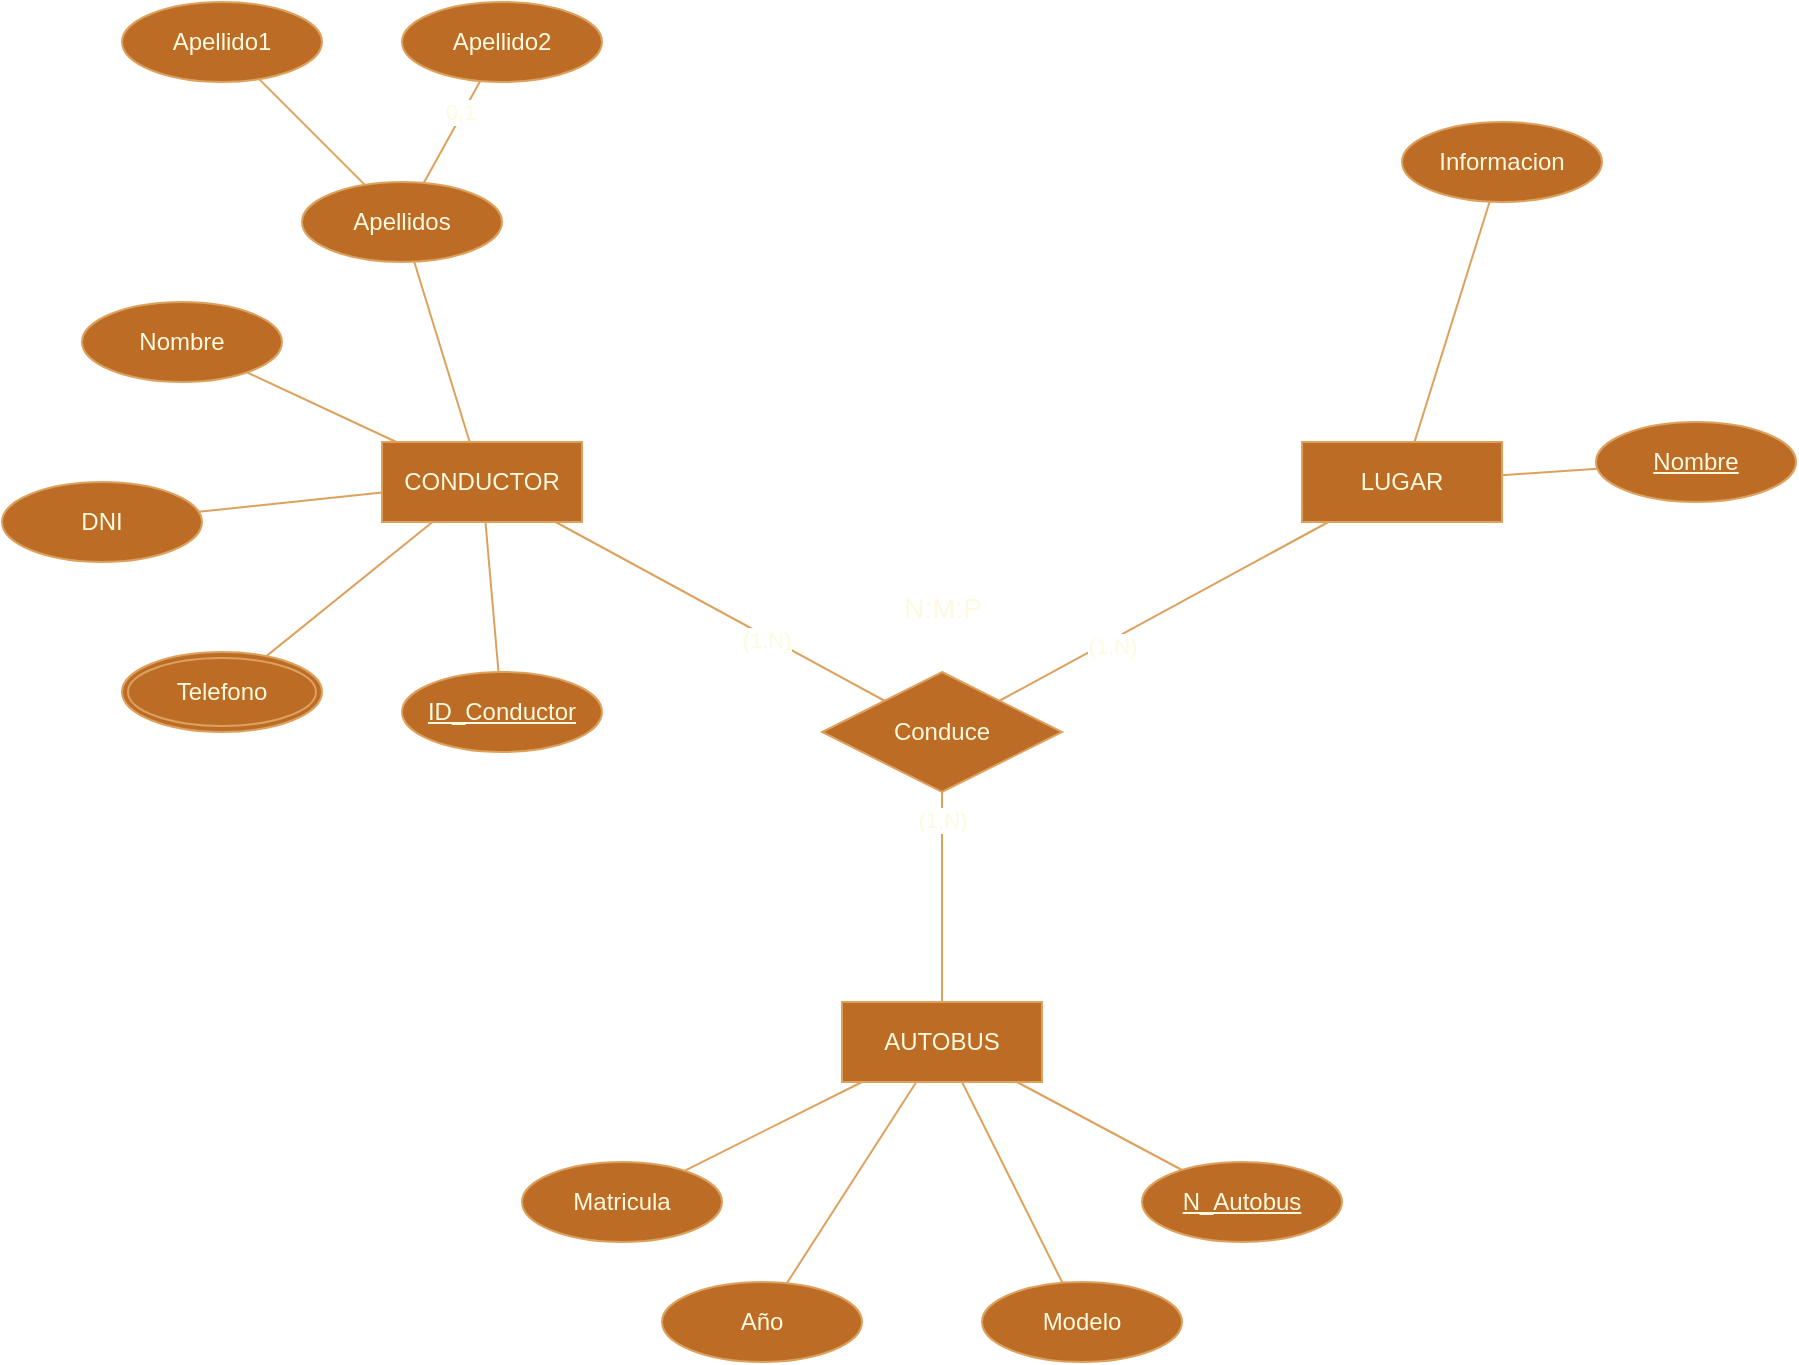<mxfile version="22.0.3" type="device">
  <diagram name="Página-1" id="FRpVn15f4SssASn8a436">
    <mxGraphModel dx="2261" dy="844" grid="1" gridSize="10" guides="1" tooltips="1" connect="1" arrows="1" fold="1" page="1" pageScale="1" pageWidth="827" pageHeight="1169" math="0" shadow="0">
      <root>
        <mxCell id="0" />
        <mxCell id="1" parent="0" />
        <mxCell id="4A74jkATEMNdM1Fh0lgV-2" value="CONDUCTOR" style="whiteSpace=wrap;html=1;align=center;strokeColor=#DDA15E;fontColor=#FEFAE0;fillColor=#BC6C25;" vertex="1" parent="1">
          <mxGeometry x="120" y="440" width="100" height="40" as="geometry" />
        </mxCell>
        <mxCell id="4A74jkATEMNdM1Fh0lgV-3" value="LUGAR" style="whiteSpace=wrap;html=1;align=center;strokeColor=#DDA15E;fontColor=#FEFAE0;fillColor=#BC6C25;" vertex="1" parent="1">
          <mxGeometry x="580" y="440" width="100" height="40" as="geometry" />
        </mxCell>
        <mxCell id="4A74jkATEMNdM1Fh0lgV-4" value="AUTOBUS" style="whiteSpace=wrap;html=1;align=center;strokeColor=#DDA15E;fontColor=#FEFAE0;fillColor=#BC6C25;" vertex="1" parent="1">
          <mxGeometry x="350" y="720" width="100" height="40" as="geometry" />
        </mxCell>
        <mxCell id="4A74jkATEMNdM1Fh0lgV-5" value="Conduce" style="shape=rhombus;perimeter=rhombusPerimeter;whiteSpace=wrap;html=1;align=center;strokeColor=#DDA15E;fontColor=#FEFAE0;fillColor=#BC6C25;" vertex="1" parent="1">
          <mxGeometry x="340" y="555" width="120" height="60" as="geometry" />
        </mxCell>
        <mxCell id="4A74jkATEMNdM1Fh0lgV-6" value="Apellidos" style="ellipse;whiteSpace=wrap;html=1;align=center;strokeColor=#DDA15E;fontColor=#FEFAE0;fillColor=#BC6C25;" vertex="1" parent="1">
          <mxGeometry x="80" y="310" width="100" height="40" as="geometry" />
        </mxCell>
        <mxCell id="4A74jkATEMNdM1Fh0lgV-7" value="Apellido2" style="ellipse;whiteSpace=wrap;html=1;align=center;strokeColor=#DDA15E;fontColor=#FEFAE0;fillColor=#BC6C25;" vertex="1" parent="1">
          <mxGeometry x="130" y="220" width="100" height="40" as="geometry" />
        </mxCell>
        <mxCell id="4A74jkATEMNdM1Fh0lgV-8" value="Apellido1" style="ellipse;whiteSpace=wrap;html=1;align=center;strokeColor=#DDA15E;fontColor=#FEFAE0;fillColor=#BC6C25;" vertex="1" parent="1">
          <mxGeometry x="-10" y="220" width="100" height="40" as="geometry" />
        </mxCell>
        <mxCell id="4A74jkATEMNdM1Fh0lgV-9" value="Nombre" style="ellipse;whiteSpace=wrap;html=1;align=center;strokeColor=#DDA15E;fontColor=#FEFAE0;fillColor=#BC6C25;" vertex="1" parent="1">
          <mxGeometry x="-30" y="370" width="100" height="40" as="geometry" />
        </mxCell>
        <mxCell id="4A74jkATEMNdM1Fh0lgV-10" value="DNI" style="ellipse;whiteSpace=wrap;html=1;align=center;strokeColor=#DDA15E;fontColor=#FEFAE0;fillColor=#BC6C25;" vertex="1" parent="1">
          <mxGeometry x="-70" y="460" width="100" height="40" as="geometry" />
        </mxCell>
        <mxCell id="4A74jkATEMNdM1Fh0lgV-11" value="Telefono" style="ellipse;shape=doubleEllipse;margin=3;whiteSpace=wrap;html=1;align=center;strokeColor=#DDA15E;fontColor=#FEFAE0;fillColor=#BC6C25;" vertex="1" parent="1">
          <mxGeometry x="-10" y="545" width="100" height="40" as="geometry" />
        </mxCell>
        <mxCell id="4A74jkATEMNdM1Fh0lgV-12" value="ID_Conductor" style="ellipse;whiteSpace=wrap;html=1;align=center;fontStyle=4;strokeColor=#DDA15E;fontColor=#FEFAE0;fillColor=#BC6C25;" vertex="1" parent="1">
          <mxGeometry x="130" y="555" width="100" height="40" as="geometry" />
        </mxCell>
        <mxCell id="4A74jkATEMNdM1Fh0lgV-13" value="Informacion" style="ellipse;whiteSpace=wrap;html=1;align=center;strokeColor=#DDA15E;fontColor=#FEFAE0;fillColor=#BC6C25;" vertex="1" parent="1">
          <mxGeometry x="630" y="280" width="100" height="40" as="geometry" />
        </mxCell>
        <mxCell id="4A74jkATEMNdM1Fh0lgV-14" value="Nombre" style="ellipse;whiteSpace=wrap;html=1;align=center;fontStyle=4;strokeColor=#DDA15E;fontColor=#FEFAE0;fillColor=#BC6C25;" vertex="1" parent="1">
          <mxGeometry x="727" y="430" width="100" height="40" as="geometry" />
        </mxCell>
        <mxCell id="4A74jkATEMNdM1Fh0lgV-15" value="Matricula" style="ellipse;whiteSpace=wrap;html=1;align=center;strokeColor=#DDA15E;fontColor=#FEFAE0;fillColor=#BC6C25;" vertex="1" parent="1">
          <mxGeometry x="190" y="800" width="100" height="40" as="geometry" />
        </mxCell>
        <mxCell id="4A74jkATEMNdM1Fh0lgV-16" value="Año" style="ellipse;whiteSpace=wrap;html=1;align=center;strokeColor=#DDA15E;fontColor=#FEFAE0;fillColor=#BC6C25;" vertex="1" parent="1">
          <mxGeometry x="260" y="860" width="100" height="40" as="geometry" />
        </mxCell>
        <mxCell id="4A74jkATEMNdM1Fh0lgV-17" value="Modelo" style="ellipse;whiteSpace=wrap;html=1;align=center;strokeColor=#DDA15E;fontColor=#FEFAE0;fillColor=#BC6C25;" vertex="1" parent="1">
          <mxGeometry x="420" y="860" width="100" height="40" as="geometry" />
        </mxCell>
        <mxCell id="4A74jkATEMNdM1Fh0lgV-18" value="N_Autobus" style="ellipse;whiteSpace=wrap;html=1;align=center;fontStyle=4;strokeColor=#DDA15E;fontColor=#FEFAE0;fillColor=#BC6C25;" vertex="1" parent="1">
          <mxGeometry x="500" y="800" width="100" height="40" as="geometry" />
        </mxCell>
        <mxCell id="4A74jkATEMNdM1Fh0lgV-20" value="" style="endArrow=none;html=1;rounded=0;strokeColor=#DDA15E;fontColor=#FEFAE0;fillColor=#BC6C25;" edge="1" parent="1" source="4A74jkATEMNdM1Fh0lgV-4" target="4A74jkATEMNdM1Fh0lgV-5">
          <mxGeometry relative="1" as="geometry">
            <mxPoint x="330" y="680" as="sourcePoint" />
            <mxPoint x="490" y="680" as="targetPoint" />
          </mxGeometry>
        </mxCell>
        <mxCell id="4A74jkATEMNdM1Fh0lgV-40" value="(1,N)" style="edgeLabel;html=1;align=center;verticalAlign=middle;resizable=0;points=[];fontColor=#FEFAE0;" vertex="1" connectable="0" parent="4A74jkATEMNdM1Fh0lgV-20">
          <mxGeometry x="0.733" relative="1" as="geometry">
            <mxPoint as="offset" />
          </mxGeometry>
        </mxCell>
        <mxCell id="4A74jkATEMNdM1Fh0lgV-21" value="" style="endArrow=none;html=1;rounded=0;strokeColor=#DDA15E;fontColor=#FEFAE0;fillColor=#BC6C25;" edge="1" parent="1" source="4A74jkATEMNdM1Fh0lgV-2" target="4A74jkATEMNdM1Fh0lgV-5">
          <mxGeometry relative="1" as="geometry">
            <mxPoint x="410" y="730" as="sourcePoint" />
            <mxPoint x="410" y="625" as="targetPoint" />
          </mxGeometry>
        </mxCell>
        <mxCell id="4A74jkATEMNdM1Fh0lgV-35" value="(1,N)" style="edgeLabel;html=1;align=center;verticalAlign=middle;resizable=0;points=[];fontColor=#FEFAE0;" vertex="1" connectable="0" parent="4A74jkATEMNdM1Fh0lgV-21">
          <mxGeometry x="0.289" y="-2" relative="1" as="geometry">
            <mxPoint y="-1" as="offset" />
          </mxGeometry>
        </mxCell>
        <mxCell id="4A74jkATEMNdM1Fh0lgV-22" value="" style="endArrow=none;html=1;rounded=0;strokeColor=#DDA15E;fontColor=#FEFAE0;fillColor=#BC6C25;" edge="1" parent="1" source="4A74jkATEMNdM1Fh0lgV-3" target="4A74jkATEMNdM1Fh0lgV-5">
          <mxGeometry relative="1" as="geometry">
            <mxPoint x="420" y="740" as="sourcePoint" />
            <mxPoint x="420" y="635" as="targetPoint" />
          </mxGeometry>
        </mxCell>
        <mxCell id="4A74jkATEMNdM1Fh0lgV-39" value="(1,N)" style="edgeLabel;html=1;align=center;verticalAlign=middle;resizable=0;points=[];fontColor=#FEFAE0;" vertex="1" connectable="0" parent="4A74jkATEMNdM1Fh0lgV-22">
          <mxGeometry x="0.342" y="2" relative="1" as="geometry">
            <mxPoint x="1" as="offset" />
          </mxGeometry>
        </mxCell>
        <mxCell id="4A74jkATEMNdM1Fh0lgV-23" value="" style="endArrow=none;html=1;rounded=0;strokeColor=#DDA15E;fontColor=#FEFAE0;fillColor=#BC6C25;" edge="1" parent="1" source="4A74jkATEMNdM1Fh0lgV-18" target="4A74jkATEMNdM1Fh0lgV-4">
          <mxGeometry relative="1" as="geometry">
            <mxPoint x="430" y="750" as="sourcePoint" />
            <mxPoint x="430" y="645" as="targetPoint" />
          </mxGeometry>
        </mxCell>
        <mxCell id="4A74jkATEMNdM1Fh0lgV-24" value="" style="endArrow=none;html=1;rounded=0;strokeColor=#DDA15E;fontColor=#FEFAE0;fillColor=#BC6C25;" edge="1" parent="1" source="4A74jkATEMNdM1Fh0lgV-17" target="4A74jkATEMNdM1Fh0lgV-4">
          <mxGeometry relative="1" as="geometry">
            <mxPoint x="530" y="814" as="sourcePoint" />
            <mxPoint x="448" y="770" as="targetPoint" />
          </mxGeometry>
        </mxCell>
        <mxCell id="4A74jkATEMNdM1Fh0lgV-25" value="" style="endArrow=none;html=1;rounded=0;strokeColor=#DDA15E;fontColor=#FEFAE0;fillColor=#BC6C25;" edge="1" parent="1" source="4A74jkATEMNdM1Fh0lgV-16" target="4A74jkATEMNdM1Fh0lgV-4">
          <mxGeometry relative="1" as="geometry">
            <mxPoint x="470" y="870" as="sourcePoint" />
            <mxPoint x="420" y="770" as="targetPoint" />
          </mxGeometry>
        </mxCell>
        <mxCell id="4A74jkATEMNdM1Fh0lgV-26" value="" style="endArrow=none;html=1;rounded=0;strokeColor=#DDA15E;fontColor=#FEFAE0;fillColor=#BC6C25;" edge="1" parent="1" source="4A74jkATEMNdM1Fh0lgV-15" target="4A74jkATEMNdM1Fh0lgV-4">
          <mxGeometry relative="1" as="geometry">
            <mxPoint x="332" y="871" as="sourcePoint" />
            <mxPoint x="397" y="770" as="targetPoint" />
          </mxGeometry>
        </mxCell>
        <mxCell id="4A74jkATEMNdM1Fh0lgV-27" value="" style="endArrow=none;html=1;rounded=0;strokeColor=#DDA15E;fontColor=#FEFAE0;fillColor=#BC6C25;" edge="1" parent="1" source="4A74jkATEMNdM1Fh0lgV-2" target="4A74jkATEMNdM1Fh0lgV-12">
          <mxGeometry relative="1" as="geometry">
            <mxPoint x="281" y="814" as="sourcePoint" />
            <mxPoint x="370" y="770" as="targetPoint" />
          </mxGeometry>
        </mxCell>
        <mxCell id="4A74jkATEMNdM1Fh0lgV-28" value="" style="endArrow=none;html=1;rounded=0;strokeColor=#DDA15E;fontColor=#FEFAE0;fillColor=#BC6C25;" edge="1" parent="1" source="4A74jkATEMNdM1Fh0lgV-2" target="4A74jkATEMNdM1Fh0lgV-11">
          <mxGeometry relative="1" as="geometry">
            <mxPoint x="182" y="490" as="sourcePoint" />
            <mxPoint x="188" y="565" as="targetPoint" />
          </mxGeometry>
        </mxCell>
        <mxCell id="4A74jkATEMNdM1Fh0lgV-29" value="" style="endArrow=none;html=1;rounded=0;strokeColor=#DDA15E;fontColor=#FEFAE0;fillColor=#BC6C25;" edge="1" parent="1" source="4A74jkATEMNdM1Fh0lgV-2" target="4A74jkATEMNdM1Fh0lgV-10">
          <mxGeometry relative="1" as="geometry">
            <mxPoint x="155" y="490" as="sourcePoint" />
            <mxPoint x="72" y="557" as="targetPoint" />
          </mxGeometry>
        </mxCell>
        <mxCell id="4A74jkATEMNdM1Fh0lgV-30" value="" style="endArrow=none;html=1;rounded=0;strokeColor=#DDA15E;fontColor=#FEFAE0;fillColor=#BC6C25;" edge="1" parent="1" source="4A74jkATEMNdM1Fh0lgV-2" target="4A74jkATEMNdM1Fh0lgV-9">
          <mxGeometry relative="1" as="geometry">
            <mxPoint x="165" y="500" as="sourcePoint" />
            <mxPoint x="82" y="567" as="targetPoint" />
          </mxGeometry>
        </mxCell>
        <mxCell id="4A74jkATEMNdM1Fh0lgV-31" value="" style="endArrow=none;html=1;rounded=0;strokeColor=#DDA15E;fontColor=#FEFAE0;fillColor=#BC6C25;" edge="1" parent="1" source="4A74jkATEMNdM1Fh0lgV-2" target="4A74jkATEMNdM1Fh0lgV-6">
          <mxGeometry relative="1" as="geometry">
            <mxPoint x="175" y="510" as="sourcePoint" />
            <mxPoint x="92" y="577" as="targetPoint" />
          </mxGeometry>
        </mxCell>
        <mxCell id="4A74jkATEMNdM1Fh0lgV-32" value="" style="endArrow=none;html=1;rounded=0;strokeColor=#DDA15E;fontColor=#FEFAE0;fillColor=#BC6C25;" edge="1" parent="1" source="4A74jkATEMNdM1Fh0lgV-8" target="4A74jkATEMNdM1Fh0lgV-6">
          <mxGeometry relative="1" as="geometry">
            <mxPoint x="174" y="450" as="sourcePoint" />
            <mxPoint x="146" y="360" as="targetPoint" />
          </mxGeometry>
        </mxCell>
        <mxCell id="4A74jkATEMNdM1Fh0lgV-33" value="" style="endArrow=none;html=1;rounded=0;strokeColor=#DDA15E;fontColor=#FEFAE0;fillColor=#BC6C25;" edge="1" parent="1" source="4A74jkATEMNdM1Fh0lgV-7" target="4A74jkATEMNdM1Fh0lgV-6">
          <mxGeometry relative="1" as="geometry">
            <mxPoint x="69" y="269" as="sourcePoint" />
            <mxPoint x="121" y="321" as="targetPoint" />
          </mxGeometry>
        </mxCell>
        <mxCell id="4A74jkATEMNdM1Fh0lgV-34" value="0,1" style="edgeLabel;html=1;align=center;verticalAlign=middle;resizable=0;points=[];fontColor=#FEFAE0;" vertex="1" connectable="0" parent="4A74jkATEMNdM1Fh0lgV-33">
          <mxGeometry x="-0.367" y="-1" relative="1" as="geometry">
            <mxPoint x="-1" as="offset" />
          </mxGeometry>
        </mxCell>
        <mxCell id="4A74jkATEMNdM1Fh0lgV-36" value="" style="endArrow=none;html=1;rounded=0;strokeColor=#DDA15E;fontColor=#FEFAE0;fillColor=#BC6C25;" edge="1" parent="1" source="4A74jkATEMNdM1Fh0lgV-3" target="4A74jkATEMNdM1Fh0lgV-14">
          <mxGeometry relative="1" as="geometry">
            <mxPoint x="603" y="490" as="sourcePoint" />
            <mxPoint x="439" y="579" as="targetPoint" />
          </mxGeometry>
        </mxCell>
        <mxCell id="4A74jkATEMNdM1Fh0lgV-37" value="" style="endArrow=none;html=1;rounded=0;strokeColor=#DDA15E;fontColor=#FEFAE0;fillColor=#BC6C25;" edge="1" parent="1" source="4A74jkATEMNdM1Fh0lgV-3" target="4A74jkATEMNdM1Fh0lgV-13">
          <mxGeometry relative="1" as="geometry">
            <mxPoint x="690" y="467" as="sourcePoint" />
            <mxPoint x="738" y="463" as="targetPoint" />
          </mxGeometry>
        </mxCell>
        <mxCell id="4A74jkATEMNdM1Fh0lgV-41" value="&lt;font style=&quot;font-size: 14px;&quot;&gt;N:M:P&lt;/font&gt;" style="text;html=1;align=center;verticalAlign=middle;resizable=0;points=[];autosize=1;strokeColor=none;fillColor=none;fontColor=#FEFAE0;" vertex="1" parent="1">
          <mxGeometry x="370" y="508" width="60" height="30" as="geometry" />
        </mxCell>
      </root>
    </mxGraphModel>
  </diagram>
</mxfile>
